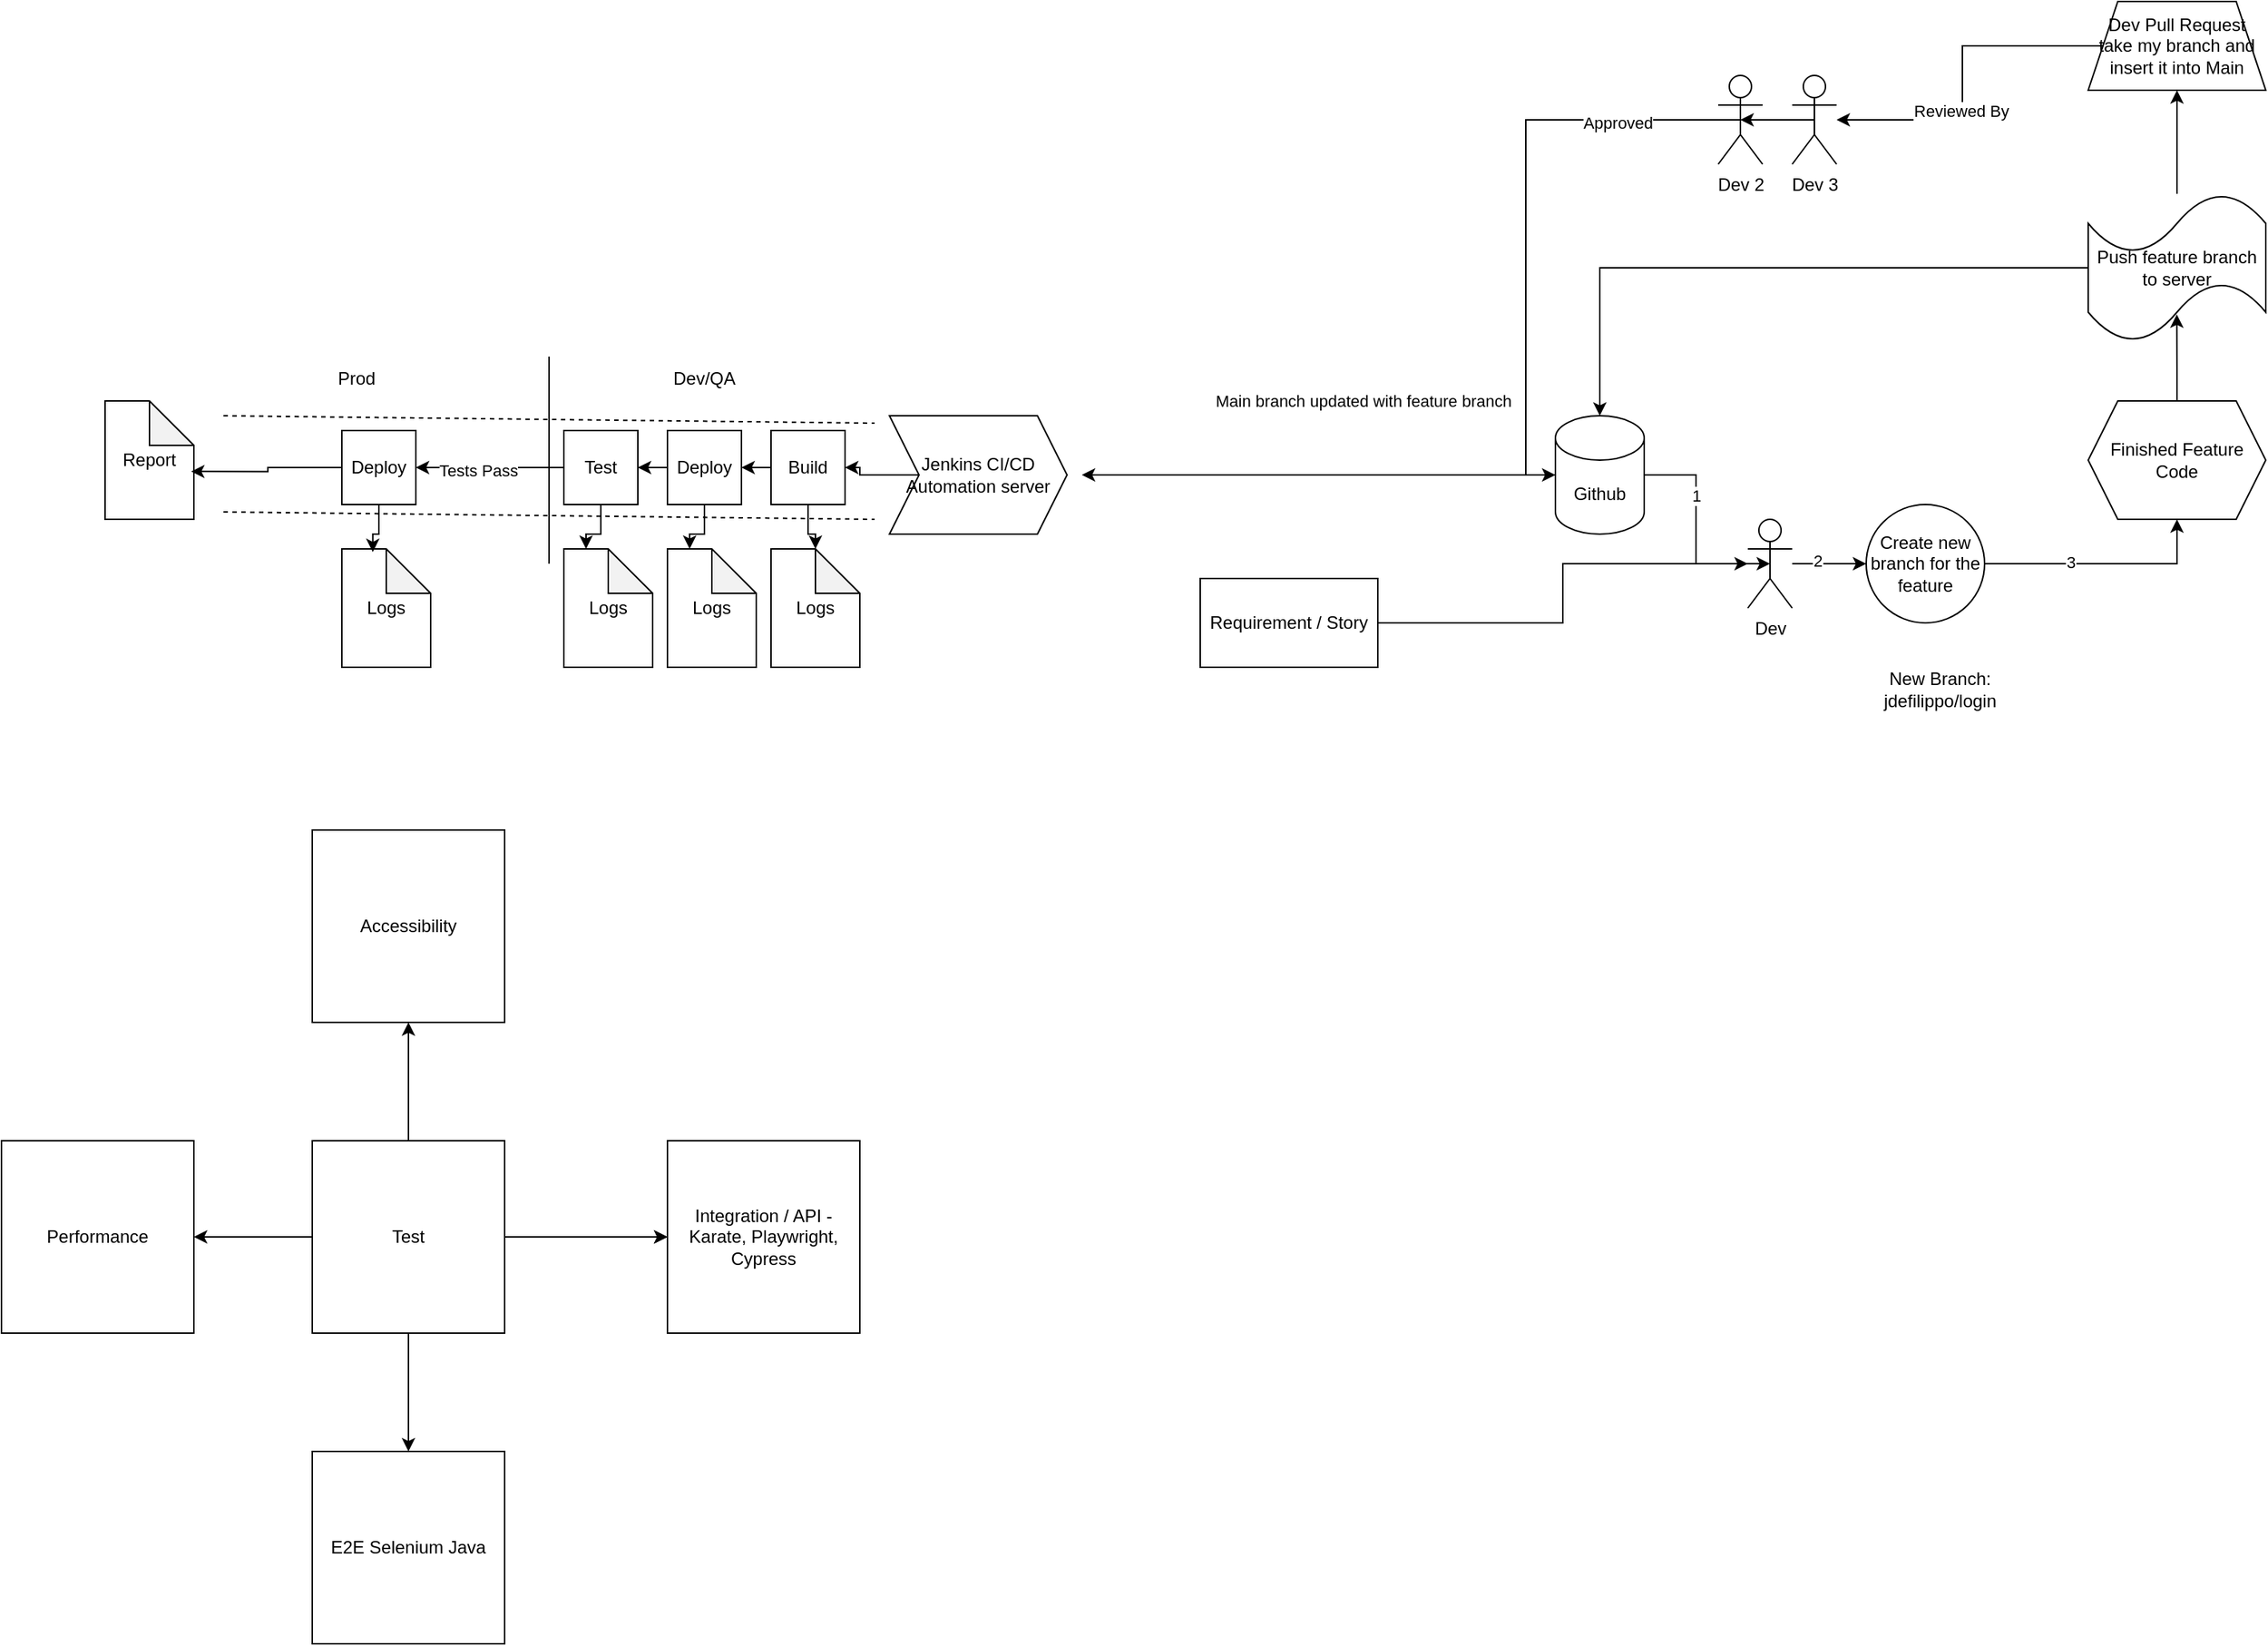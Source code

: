 <mxfile version="24.7.1" type="github">
  <diagram name="Page-1" id="paAKhBYRUHeFXBjEWjlV">
    <mxGraphModel dx="1806" dy="1623" grid="1" gridSize="10" guides="1" tooltips="1" connect="1" arrows="1" fold="1" page="1" pageScale="1" pageWidth="850" pageHeight="1100" math="0" shadow="0">
      <root>
        <mxCell id="0" />
        <mxCell id="1" parent="0" />
        <mxCell id="toCEWBvkcL-DlvqLSKNs-8" style="edgeStyle=orthogonalEdgeStyle;rounded=0;orthogonalLoop=1;jettySize=auto;html=1;" edge="1" parent="1" source="toCEWBvkcL-DlvqLSKNs-1" target="toCEWBvkcL-DlvqLSKNs-3">
          <mxGeometry relative="1" as="geometry" />
        </mxCell>
        <mxCell id="toCEWBvkcL-DlvqLSKNs-1" value="Requirement / Story" style="rounded=0;whiteSpace=wrap;html=1;" vertex="1" parent="1">
          <mxGeometry x="40" y="110" width="120" height="60" as="geometry" />
        </mxCell>
        <mxCell id="toCEWBvkcL-DlvqLSKNs-41" style="edgeStyle=orthogonalEdgeStyle;rounded=0;orthogonalLoop=1;jettySize=auto;html=1;" edge="1" parent="1" source="toCEWBvkcL-DlvqLSKNs-2">
          <mxGeometry relative="1" as="geometry">
            <mxPoint x="-40.0" y="40" as="targetPoint" />
          </mxGeometry>
        </mxCell>
        <mxCell id="toCEWBvkcL-DlvqLSKNs-2" value="Github" style="shape=cylinder3;whiteSpace=wrap;html=1;boundedLbl=1;backgroundOutline=1;size=15;" vertex="1" parent="1">
          <mxGeometry x="280" width="60" height="80" as="geometry" />
        </mxCell>
        <mxCell id="toCEWBvkcL-DlvqLSKNs-14" style="edgeStyle=orthogonalEdgeStyle;rounded=0;orthogonalLoop=1;jettySize=auto;html=1;" edge="1" parent="1" source="toCEWBvkcL-DlvqLSKNs-3" target="toCEWBvkcL-DlvqLSKNs-12">
          <mxGeometry relative="1" as="geometry" />
        </mxCell>
        <mxCell id="toCEWBvkcL-DlvqLSKNs-83" value="2" style="edgeLabel;html=1;align=center;verticalAlign=middle;resizable=0;points=[];" vertex="1" connectable="0" parent="toCEWBvkcL-DlvqLSKNs-14">
          <mxGeometry x="-0.33" y="2" relative="1" as="geometry">
            <mxPoint as="offset" />
          </mxGeometry>
        </mxCell>
        <mxCell id="toCEWBvkcL-DlvqLSKNs-3" value="Dev" style="shape=umlActor;verticalLabelPosition=bottom;verticalAlign=top;html=1;outlineConnect=0;" vertex="1" parent="1">
          <mxGeometry x="410" y="70" width="30" height="60" as="geometry" />
        </mxCell>
        <mxCell id="toCEWBvkcL-DlvqLSKNs-4" style="edgeStyle=orthogonalEdgeStyle;rounded=0;orthogonalLoop=1;jettySize=auto;html=1;entryX=0.5;entryY=0.5;entryDx=0;entryDy=0;entryPerimeter=0;" edge="1" parent="1" source="toCEWBvkcL-DlvqLSKNs-2" target="toCEWBvkcL-DlvqLSKNs-3">
          <mxGeometry relative="1" as="geometry" />
        </mxCell>
        <mxCell id="toCEWBvkcL-DlvqLSKNs-82" value="1" style="edgeLabel;html=1;align=center;verticalAlign=middle;resizable=0;points=[];" vertex="1" connectable="0" parent="toCEWBvkcL-DlvqLSKNs-4">
          <mxGeometry x="-0.321" relative="1" as="geometry">
            <mxPoint as="offset" />
          </mxGeometry>
        </mxCell>
        <mxCell id="toCEWBvkcL-DlvqLSKNs-17" style="edgeStyle=orthogonalEdgeStyle;rounded=0;orthogonalLoop=1;jettySize=auto;html=1;entryX=0.5;entryY=1;entryDx=0;entryDy=0;" edge="1" parent="1" source="toCEWBvkcL-DlvqLSKNs-12" target="toCEWBvkcL-DlvqLSKNs-15">
          <mxGeometry relative="1" as="geometry" />
        </mxCell>
        <mxCell id="toCEWBvkcL-DlvqLSKNs-84" value="3" style="edgeLabel;html=1;align=center;verticalAlign=middle;resizable=0;points=[];" vertex="1" connectable="0" parent="toCEWBvkcL-DlvqLSKNs-17">
          <mxGeometry x="-0.278" y="1" relative="1" as="geometry">
            <mxPoint as="offset" />
          </mxGeometry>
        </mxCell>
        <mxCell id="toCEWBvkcL-DlvqLSKNs-12" value="Create new branch for the feature" style="ellipse;whiteSpace=wrap;html=1;aspect=fixed;" vertex="1" parent="1">
          <mxGeometry x="490" y="60" width="80" height="80" as="geometry" />
        </mxCell>
        <mxCell id="toCEWBvkcL-DlvqLSKNs-13" value="New Branch: jdefilippo/login" style="text;html=1;align=center;verticalAlign=middle;whiteSpace=wrap;rounded=0;" vertex="1" parent="1">
          <mxGeometry x="510" y="170" width="60" height="30" as="geometry" />
        </mxCell>
        <mxCell id="toCEWBvkcL-DlvqLSKNs-15" value="Finished Feature Code" style="shape=hexagon;perimeter=hexagonPerimeter2;whiteSpace=wrap;html=1;fixedSize=1;" vertex="1" parent="1">
          <mxGeometry x="640" y="-10" width="120" height="80" as="geometry" />
        </mxCell>
        <mxCell id="toCEWBvkcL-DlvqLSKNs-18" value="Dev 2" style="shape=umlActor;verticalLabelPosition=bottom;verticalAlign=top;html=1;outlineConnect=0;" vertex="1" parent="1">
          <mxGeometry x="390" y="-230" width="30" height="60" as="geometry" />
        </mxCell>
        <mxCell id="toCEWBvkcL-DlvqLSKNs-20" value="Dev 3" style="shape=umlActor;verticalLabelPosition=bottom;verticalAlign=top;html=1;outlineConnect=0;" vertex="1" parent="1">
          <mxGeometry x="440" y="-230" width="30" height="60" as="geometry" />
        </mxCell>
        <mxCell id="toCEWBvkcL-DlvqLSKNs-34" style="edgeStyle=orthogonalEdgeStyle;rounded=0;orthogonalLoop=1;jettySize=auto;html=1;" edge="1" parent="1" source="toCEWBvkcL-DlvqLSKNs-23" target="toCEWBvkcL-DlvqLSKNs-20">
          <mxGeometry relative="1" as="geometry" />
        </mxCell>
        <mxCell id="toCEWBvkcL-DlvqLSKNs-36" value="Reviewed By" style="edgeLabel;html=1;align=center;verticalAlign=middle;resizable=0;points=[];" vertex="1" connectable="0" parent="toCEWBvkcL-DlvqLSKNs-34">
          <mxGeometry x="0.21" y="-1" relative="1" as="geometry">
            <mxPoint as="offset" />
          </mxGeometry>
        </mxCell>
        <mxCell id="toCEWBvkcL-DlvqLSKNs-23" value="Dev Pull Request&lt;div&gt;take my branch and insert it into Main&lt;/div&gt;" style="shape=trapezoid;perimeter=trapezoidPerimeter;whiteSpace=wrap;html=1;fixedSize=1;" vertex="1" parent="1">
          <mxGeometry x="640" y="-280" width="120" height="60" as="geometry" />
        </mxCell>
        <mxCell id="toCEWBvkcL-DlvqLSKNs-27" style="edgeStyle=orthogonalEdgeStyle;rounded=0;orthogonalLoop=1;jettySize=auto;html=1;" edge="1" parent="1" source="toCEWBvkcL-DlvqLSKNs-25" target="toCEWBvkcL-DlvqLSKNs-2">
          <mxGeometry relative="1" as="geometry" />
        </mxCell>
        <mxCell id="toCEWBvkcL-DlvqLSKNs-33" style="edgeStyle=orthogonalEdgeStyle;rounded=0;orthogonalLoop=1;jettySize=auto;html=1;entryX=0.5;entryY=1;entryDx=0;entryDy=0;" edge="1" parent="1" source="toCEWBvkcL-DlvqLSKNs-25" target="toCEWBvkcL-DlvqLSKNs-23">
          <mxGeometry relative="1" as="geometry" />
        </mxCell>
        <mxCell id="toCEWBvkcL-DlvqLSKNs-25" value="Push feature branch to server" style="shape=tape;whiteSpace=wrap;html=1;" vertex="1" parent="1">
          <mxGeometry x="640" y="-150" width="120" height="100" as="geometry" />
        </mxCell>
        <mxCell id="toCEWBvkcL-DlvqLSKNs-26" style="edgeStyle=orthogonalEdgeStyle;rounded=0;orthogonalLoop=1;jettySize=auto;html=1;entryX=0.499;entryY=0.815;entryDx=0;entryDy=0;entryPerimeter=0;" edge="1" parent="1" source="toCEWBvkcL-DlvqLSKNs-15" target="toCEWBvkcL-DlvqLSKNs-25">
          <mxGeometry relative="1" as="geometry" />
        </mxCell>
        <mxCell id="toCEWBvkcL-DlvqLSKNs-35" style="edgeStyle=orthogonalEdgeStyle;rounded=0;orthogonalLoop=1;jettySize=auto;html=1;exitX=0.5;exitY=0.5;exitDx=0;exitDy=0;exitPerimeter=0;entryX=0.5;entryY=0.5;entryDx=0;entryDy=0;entryPerimeter=0;" edge="1" parent="1" source="toCEWBvkcL-DlvqLSKNs-20" target="toCEWBvkcL-DlvqLSKNs-18">
          <mxGeometry relative="1" as="geometry" />
        </mxCell>
        <mxCell id="toCEWBvkcL-DlvqLSKNs-38" style="edgeStyle=orthogonalEdgeStyle;rounded=0;orthogonalLoop=1;jettySize=auto;html=1;exitX=0.5;exitY=0.5;exitDx=0;exitDy=0;exitPerimeter=0;entryX=0;entryY=0.5;entryDx=0;entryDy=0;entryPerimeter=0;" edge="1" parent="1" source="toCEWBvkcL-DlvqLSKNs-18" target="toCEWBvkcL-DlvqLSKNs-2">
          <mxGeometry relative="1" as="geometry" />
        </mxCell>
        <mxCell id="toCEWBvkcL-DlvqLSKNs-39" value="Approved" style="edgeLabel;html=1;align=center;verticalAlign=middle;resizable=0;points=[];" vertex="1" connectable="0" parent="toCEWBvkcL-DlvqLSKNs-38">
          <mxGeometry x="-0.59" y="2" relative="1" as="geometry">
            <mxPoint as="offset" />
          </mxGeometry>
        </mxCell>
        <mxCell id="toCEWBvkcL-DlvqLSKNs-40" value="Main branch updated with feature branch" style="edgeLabel;html=1;align=center;verticalAlign=middle;resizable=0;points=[];" vertex="1" connectable="0" parent="toCEWBvkcL-DlvqLSKNs-38">
          <mxGeometry x="0.655" y="-3" relative="1" as="geometry">
            <mxPoint x="-107" as="offset" />
          </mxGeometry>
        </mxCell>
        <mxCell id="toCEWBvkcL-DlvqLSKNs-50" style="edgeStyle=orthogonalEdgeStyle;rounded=0;orthogonalLoop=1;jettySize=auto;html=1;entryX=1;entryY=0.5;entryDx=0;entryDy=0;" edge="1" parent="1" source="toCEWBvkcL-DlvqLSKNs-42" target="toCEWBvkcL-DlvqLSKNs-45">
          <mxGeometry relative="1" as="geometry" />
        </mxCell>
        <mxCell id="toCEWBvkcL-DlvqLSKNs-42" value="Jenkins CI/CD Automation server" style="shape=step;perimeter=stepPerimeter;whiteSpace=wrap;html=1;fixedSize=1;" vertex="1" parent="1">
          <mxGeometry x="-170" width="120" height="80" as="geometry" />
        </mxCell>
        <mxCell id="toCEWBvkcL-DlvqLSKNs-43" value="" style="endArrow=none;dashed=1;html=1;rounded=0;" edge="1" parent="1">
          <mxGeometry width="50" height="50" relative="1" as="geometry">
            <mxPoint x="-620" as="sourcePoint" />
            <mxPoint x="-180" y="5" as="targetPoint" />
          </mxGeometry>
        </mxCell>
        <mxCell id="toCEWBvkcL-DlvqLSKNs-44" value="" style="endArrow=none;dashed=1;html=1;rounded=0;" edge="1" parent="1">
          <mxGeometry width="50" height="50" relative="1" as="geometry">
            <mxPoint x="-620" y="65" as="sourcePoint" />
            <mxPoint x="-180" y="70" as="targetPoint" />
          </mxGeometry>
        </mxCell>
        <mxCell id="toCEWBvkcL-DlvqLSKNs-51" style="edgeStyle=orthogonalEdgeStyle;rounded=0;orthogonalLoop=1;jettySize=auto;html=1;exitX=0;exitY=0.5;exitDx=0;exitDy=0;entryX=1;entryY=0.5;entryDx=0;entryDy=0;" edge="1" parent="1" source="toCEWBvkcL-DlvqLSKNs-45" target="toCEWBvkcL-DlvqLSKNs-47">
          <mxGeometry relative="1" as="geometry" />
        </mxCell>
        <mxCell id="toCEWBvkcL-DlvqLSKNs-63" style="edgeStyle=orthogonalEdgeStyle;rounded=0;orthogonalLoop=1;jettySize=auto;html=1;" edge="1" parent="1" source="toCEWBvkcL-DlvqLSKNs-45" target="toCEWBvkcL-DlvqLSKNs-60">
          <mxGeometry relative="1" as="geometry" />
        </mxCell>
        <mxCell id="toCEWBvkcL-DlvqLSKNs-45" value="Build" style="rounded=0;whiteSpace=wrap;html=1;" vertex="1" parent="1">
          <mxGeometry x="-250" y="10" width="50" height="50" as="geometry" />
        </mxCell>
        <mxCell id="toCEWBvkcL-DlvqLSKNs-53" style="edgeStyle=orthogonalEdgeStyle;rounded=0;orthogonalLoop=1;jettySize=auto;html=1;entryX=1;entryY=0.5;entryDx=0;entryDy=0;" edge="1" parent="1" source="toCEWBvkcL-DlvqLSKNs-47" target="toCEWBvkcL-DlvqLSKNs-52">
          <mxGeometry relative="1" as="geometry" />
        </mxCell>
        <mxCell id="toCEWBvkcL-DlvqLSKNs-47" value="Deploy" style="rounded=0;whiteSpace=wrap;html=1;" vertex="1" parent="1">
          <mxGeometry x="-320" y="10" width="50" height="50" as="geometry" />
        </mxCell>
        <mxCell id="toCEWBvkcL-DlvqLSKNs-48" value="" style="endArrow=none;html=1;rounded=0;" edge="1" parent="1">
          <mxGeometry width="50" height="50" relative="1" as="geometry">
            <mxPoint x="-400" y="100" as="sourcePoint" />
            <mxPoint x="-400" y="-40" as="targetPoint" />
          </mxGeometry>
        </mxCell>
        <mxCell id="toCEWBvkcL-DlvqLSKNs-49" value="Dev/QA" style="text;html=1;align=center;verticalAlign=middle;whiteSpace=wrap;rounded=0;" vertex="1" parent="1">
          <mxGeometry x="-325" y="-40" width="60" height="30" as="geometry" />
        </mxCell>
        <mxCell id="toCEWBvkcL-DlvqLSKNs-57" style="edgeStyle=orthogonalEdgeStyle;rounded=0;orthogonalLoop=1;jettySize=auto;html=1;" edge="1" parent="1" source="toCEWBvkcL-DlvqLSKNs-52" target="toCEWBvkcL-DlvqLSKNs-56">
          <mxGeometry relative="1" as="geometry" />
        </mxCell>
        <mxCell id="toCEWBvkcL-DlvqLSKNs-58" value="Tests Pass" style="edgeLabel;html=1;align=center;verticalAlign=middle;resizable=0;points=[];" vertex="1" connectable="0" parent="toCEWBvkcL-DlvqLSKNs-57">
          <mxGeometry x="0.161" y="2" relative="1" as="geometry">
            <mxPoint as="offset" />
          </mxGeometry>
        </mxCell>
        <mxCell id="toCEWBvkcL-DlvqLSKNs-52" value="Test" style="rounded=0;whiteSpace=wrap;html=1;" vertex="1" parent="1">
          <mxGeometry x="-390" y="10" width="50" height="50" as="geometry" />
        </mxCell>
        <mxCell id="toCEWBvkcL-DlvqLSKNs-54" value="Prod" style="text;html=1;align=center;verticalAlign=middle;whiteSpace=wrap;rounded=0;" vertex="1" parent="1">
          <mxGeometry x="-560" y="-40" width="60" height="30" as="geometry" />
        </mxCell>
        <mxCell id="toCEWBvkcL-DlvqLSKNs-56" value="Deploy" style="rounded=0;whiteSpace=wrap;html=1;" vertex="1" parent="1">
          <mxGeometry x="-540" y="10" width="50" height="50" as="geometry" />
        </mxCell>
        <mxCell id="toCEWBvkcL-DlvqLSKNs-59" value="Report" style="shape=note;whiteSpace=wrap;html=1;backgroundOutline=1;darkOpacity=0.05;" vertex="1" parent="1">
          <mxGeometry x="-700" y="-10" width="60" height="80" as="geometry" />
        </mxCell>
        <mxCell id="toCEWBvkcL-DlvqLSKNs-60" value="Logs" style="shape=note;whiteSpace=wrap;html=1;backgroundOutline=1;darkOpacity=0.05;" vertex="1" parent="1">
          <mxGeometry x="-250" y="90" width="60" height="80" as="geometry" />
        </mxCell>
        <mxCell id="toCEWBvkcL-DlvqLSKNs-61" value="Logs" style="shape=note;whiteSpace=wrap;html=1;backgroundOutline=1;darkOpacity=0.05;" vertex="1" parent="1">
          <mxGeometry x="-320" y="90" width="60" height="80" as="geometry" />
        </mxCell>
        <mxCell id="toCEWBvkcL-DlvqLSKNs-62" value="Logs" style="shape=note;whiteSpace=wrap;html=1;backgroundOutline=1;darkOpacity=0.05;" vertex="1" parent="1">
          <mxGeometry x="-390" y="90" width="60" height="80" as="geometry" />
        </mxCell>
        <mxCell id="toCEWBvkcL-DlvqLSKNs-64" style="edgeStyle=orthogonalEdgeStyle;rounded=0;orthogonalLoop=1;jettySize=auto;html=1;entryX=0;entryY=0;entryDx=15;entryDy=0;entryPerimeter=0;" edge="1" parent="1" source="toCEWBvkcL-DlvqLSKNs-47" target="toCEWBvkcL-DlvqLSKNs-61">
          <mxGeometry relative="1" as="geometry" />
        </mxCell>
        <mxCell id="toCEWBvkcL-DlvqLSKNs-65" style="edgeStyle=orthogonalEdgeStyle;rounded=0;orthogonalLoop=1;jettySize=auto;html=1;entryX=0;entryY=0;entryDx=15;entryDy=0;entryPerimeter=0;" edge="1" parent="1" source="toCEWBvkcL-DlvqLSKNs-52" target="toCEWBvkcL-DlvqLSKNs-62">
          <mxGeometry relative="1" as="geometry" />
        </mxCell>
        <mxCell id="toCEWBvkcL-DlvqLSKNs-66" value="Logs" style="shape=note;whiteSpace=wrap;html=1;backgroundOutline=1;darkOpacity=0.05;" vertex="1" parent="1">
          <mxGeometry x="-540" y="90" width="60" height="80" as="geometry" />
        </mxCell>
        <mxCell id="toCEWBvkcL-DlvqLSKNs-67" style="edgeStyle=orthogonalEdgeStyle;rounded=0;orthogonalLoop=1;jettySize=auto;html=1;entryX=0.348;entryY=0.027;entryDx=0;entryDy=0;entryPerimeter=0;" edge="1" parent="1" source="toCEWBvkcL-DlvqLSKNs-56" target="toCEWBvkcL-DlvqLSKNs-66">
          <mxGeometry relative="1" as="geometry" />
        </mxCell>
        <mxCell id="toCEWBvkcL-DlvqLSKNs-68" style="edgeStyle=orthogonalEdgeStyle;rounded=0;orthogonalLoop=1;jettySize=auto;html=1;entryX=0.969;entryY=0.596;entryDx=0;entryDy=0;entryPerimeter=0;" edge="1" parent="1" source="toCEWBvkcL-DlvqLSKNs-56" target="toCEWBvkcL-DlvqLSKNs-59">
          <mxGeometry relative="1" as="geometry" />
        </mxCell>
        <mxCell id="toCEWBvkcL-DlvqLSKNs-72" value="" style="edgeStyle=orthogonalEdgeStyle;rounded=0;orthogonalLoop=1;jettySize=auto;html=1;" edge="1" parent="1" source="toCEWBvkcL-DlvqLSKNs-69" target="toCEWBvkcL-DlvqLSKNs-71">
          <mxGeometry relative="1" as="geometry" />
        </mxCell>
        <mxCell id="toCEWBvkcL-DlvqLSKNs-74" value="" style="edgeStyle=orthogonalEdgeStyle;rounded=0;orthogonalLoop=1;jettySize=auto;html=1;" edge="1" parent="1" source="toCEWBvkcL-DlvqLSKNs-69" target="toCEWBvkcL-DlvqLSKNs-73">
          <mxGeometry relative="1" as="geometry" />
        </mxCell>
        <mxCell id="toCEWBvkcL-DlvqLSKNs-76" value="" style="edgeStyle=orthogonalEdgeStyle;rounded=0;orthogonalLoop=1;jettySize=auto;html=1;" edge="1" parent="1" source="toCEWBvkcL-DlvqLSKNs-69" target="toCEWBvkcL-DlvqLSKNs-75">
          <mxGeometry relative="1" as="geometry" />
        </mxCell>
        <mxCell id="toCEWBvkcL-DlvqLSKNs-78" value="" style="edgeStyle=orthogonalEdgeStyle;rounded=0;orthogonalLoop=1;jettySize=auto;html=1;" edge="1" parent="1" source="toCEWBvkcL-DlvqLSKNs-69" target="toCEWBvkcL-DlvqLSKNs-77">
          <mxGeometry relative="1" as="geometry" />
        </mxCell>
        <mxCell id="toCEWBvkcL-DlvqLSKNs-79" value="" style="edgeStyle=orthogonalEdgeStyle;rounded=0;orthogonalLoop=1;jettySize=auto;html=1;" edge="1" parent="1" source="toCEWBvkcL-DlvqLSKNs-69" target="toCEWBvkcL-DlvqLSKNs-71">
          <mxGeometry relative="1" as="geometry" />
        </mxCell>
        <mxCell id="toCEWBvkcL-DlvqLSKNs-69" value="Test" style="rounded=0;whiteSpace=wrap;html=1;" vertex="1" parent="1">
          <mxGeometry x="-560" y="490" width="130" height="130" as="geometry" />
        </mxCell>
        <mxCell id="toCEWBvkcL-DlvqLSKNs-71" value="Integration / API - Karate, Playwright, Cypress" style="rounded=0;whiteSpace=wrap;html=1;" vertex="1" parent="1">
          <mxGeometry x="-320" y="490" width="130" height="130" as="geometry" />
        </mxCell>
        <mxCell id="toCEWBvkcL-DlvqLSKNs-73" value="E2E Selenium Java" style="rounded=0;whiteSpace=wrap;html=1;" vertex="1" parent="1">
          <mxGeometry x="-560" y="700" width="130" height="130" as="geometry" />
        </mxCell>
        <mxCell id="toCEWBvkcL-DlvqLSKNs-75" value="Performance" style="rounded=0;whiteSpace=wrap;html=1;" vertex="1" parent="1">
          <mxGeometry x="-770" y="490" width="130" height="130" as="geometry" />
        </mxCell>
        <mxCell id="toCEWBvkcL-DlvqLSKNs-77" value="Accessibility" style="rounded=0;whiteSpace=wrap;html=1;" vertex="1" parent="1">
          <mxGeometry x="-560" y="280" width="130" height="130" as="geometry" />
        </mxCell>
      </root>
    </mxGraphModel>
  </diagram>
</mxfile>
